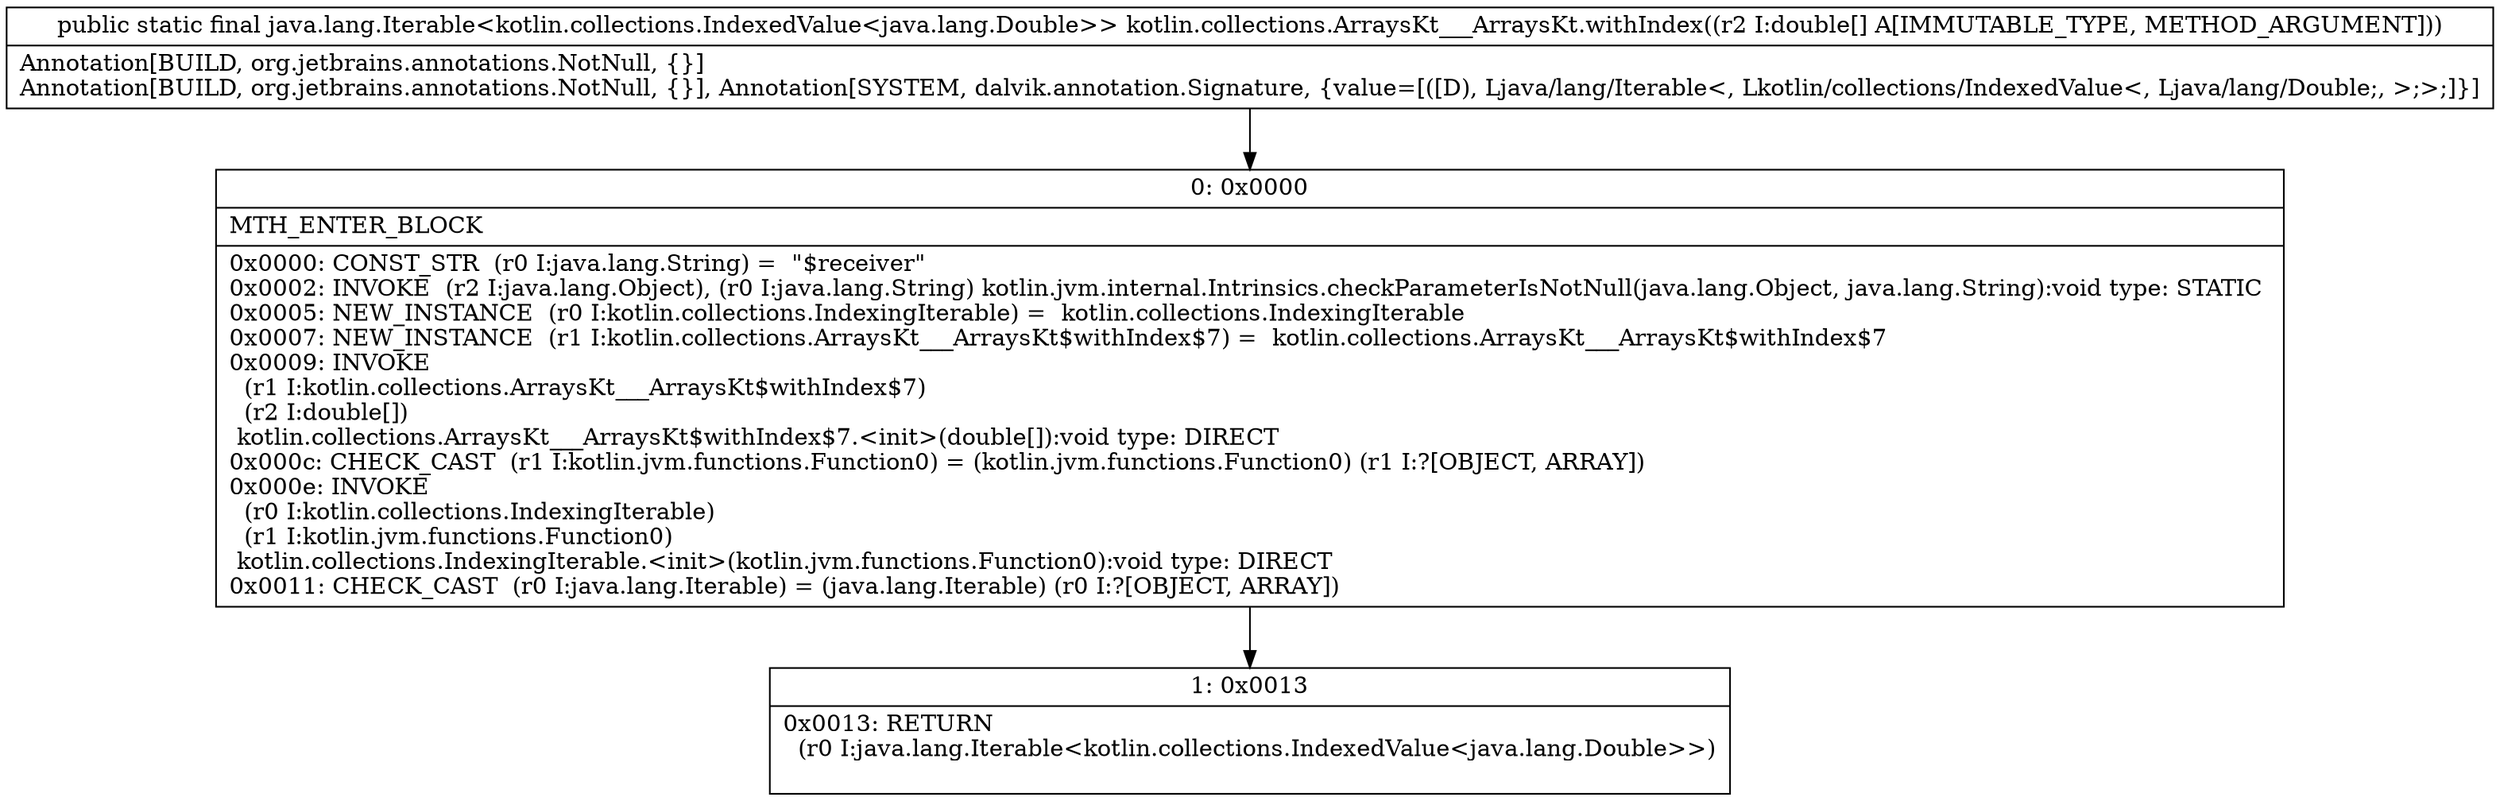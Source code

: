 digraph "CFG forkotlin.collections.ArraysKt___ArraysKt.withIndex([D)Ljava\/lang\/Iterable;" {
Node_0 [shape=record,label="{0\:\ 0x0000|MTH_ENTER_BLOCK\l|0x0000: CONST_STR  (r0 I:java.lang.String) =  \"$receiver\" \l0x0002: INVOKE  (r2 I:java.lang.Object), (r0 I:java.lang.String) kotlin.jvm.internal.Intrinsics.checkParameterIsNotNull(java.lang.Object, java.lang.String):void type: STATIC \l0x0005: NEW_INSTANCE  (r0 I:kotlin.collections.IndexingIterable) =  kotlin.collections.IndexingIterable \l0x0007: NEW_INSTANCE  (r1 I:kotlin.collections.ArraysKt___ArraysKt$withIndex$7) =  kotlin.collections.ArraysKt___ArraysKt$withIndex$7 \l0x0009: INVOKE  \l  (r1 I:kotlin.collections.ArraysKt___ArraysKt$withIndex$7)\l  (r2 I:double[])\l kotlin.collections.ArraysKt___ArraysKt$withIndex$7.\<init\>(double[]):void type: DIRECT \l0x000c: CHECK_CAST  (r1 I:kotlin.jvm.functions.Function0) = (kotlin.jvm.functions.Function0) (r1 I:?[OBJECT, ARRAY]) \l0x000e: INVOKE  \l  (r0 I:kotlin.collections.IndexingIterable)\l  (r1 I:kotlin.jvm.functions.Function0)\l kotlin.collections.IndexingIterable.\<init\>(kotlin.jvm.functions.Function0):void type: DIRECT \l0x0011: CHECK_CAST  (r0 I:java.lang.Iterable) = (java.lang.Iterable) (r0 I:?[OBJECT, ARRAY]) \l}"];
Node_1 [shape=record,label="{1\:\ 0x0013|0x0013: RETURN  \l  (r0 I:java.lang.Iterable\<kotlin.collections.IndexedValue\<java.lang.Double\>\>)\l \l}"];
MethodNode[shape=record,label="{public static final java.lang.Iterable\<kotlin.collections.IndexedValue\<java.lang.Double\>\> kotlin.collections.ArraysKt___ArraysKt.withIndex((r2 I:double[] A[IMMUTABLE_TYPE, METHOD_ARGUMENT]))  | Annotation[BUILD, org.jetbrains.annotations.NotNull, \{\}]\lAnnotation[BUILD, org.jetbrains.annotations.NotNull, \{\}], Annotation[SYSTEM, dalvik.annotation.Signature, \{value=[([D), Ljava\/lang\/Iterable\<, Lkotlin\/collections\/IndexedValue\<, Ljava\/lang\/Double;, \>;\>;]\}]\l}"];
MethodNode -> Node_0;
Node_0 -> Node_1;
}

